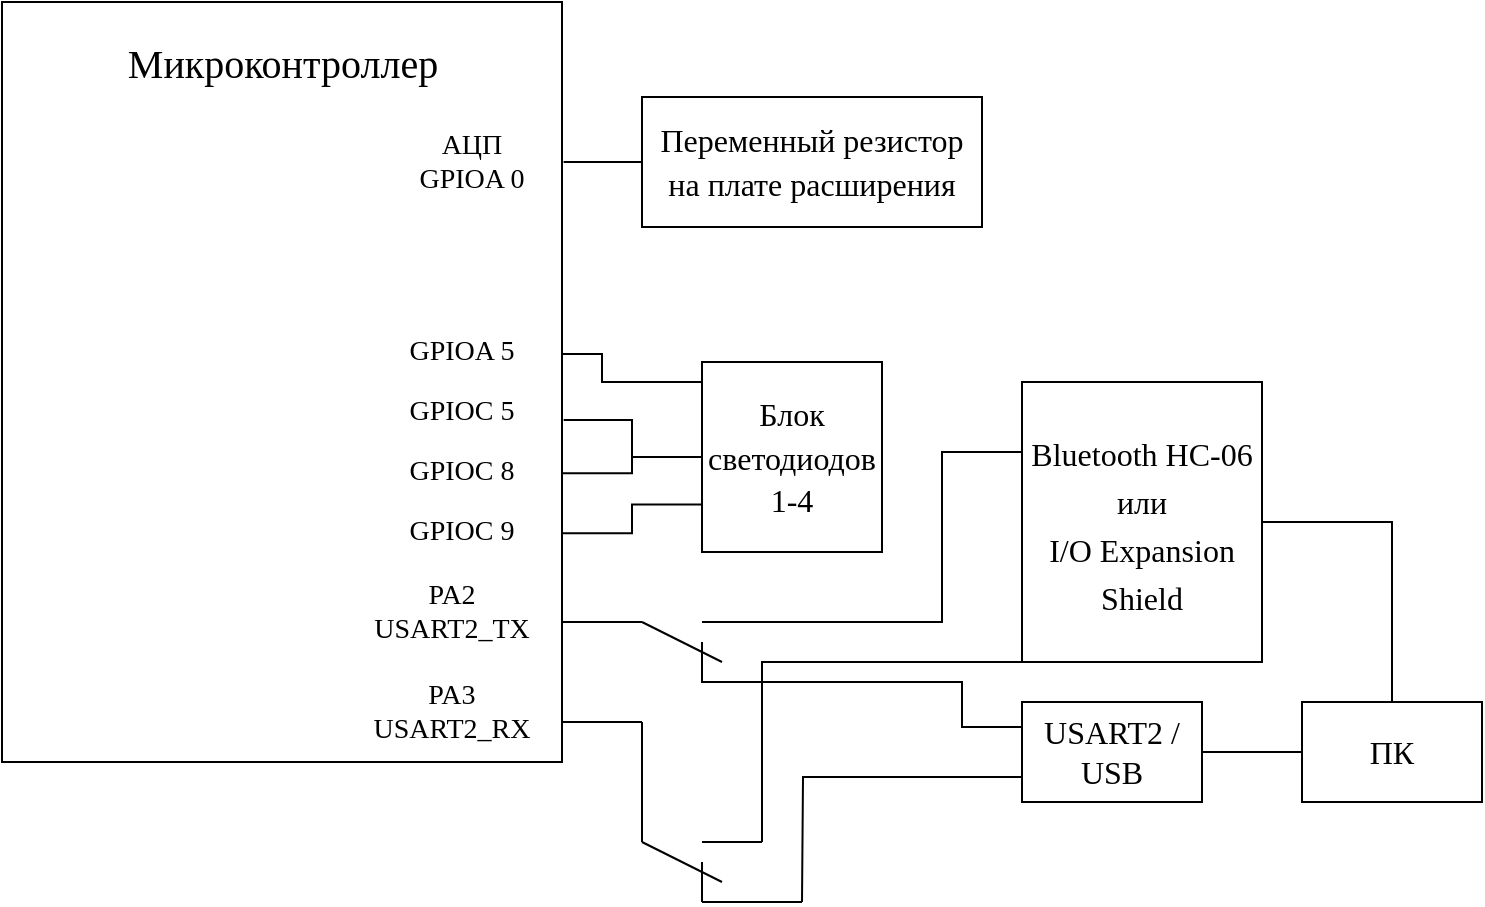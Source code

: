 <mxfile version="15.7.3" type="device"><diagram id="hFSjhOlekP13GbJ64-jI" name="Страница 1"><mxGraphModel dx="1185" dy="721" grid="1" gridSize="10" guides="1" tooltips="1" connect="1" arrows="1" fold="1" page="1" pageScale="1" pageWidth="2336" pageHeight="1654" background="#FFFFFF" math="0" shadow="0"><root><mxCell id="0"/><mxCell id="1" parent="0"/><mxCell id="isjNxBUJ2WsKaxkQVj9g-1" value="" style="rounded=0;whiteSpace=wrap;html=1;" parent="1" vertex="1"><mxGeometry x="500" y="180" width="280" height="380" as="geometry"/></mxCell><mxCell id="Y4q0PpsQWHIhOk-cLsoV-15" style="edgeStyle=orthogonalEdgeStyle;rounded=0;orthogonalLoop=1;jettySize=auto;html=1;exitX=0;exitY=0.25;exitDx=0;exitDy=0;endArrow=none;endFill=0;" parent="1" source="isjNxBUJ2WsKaxkQVj9g-2" edge="1"><mxGeometry relative="1" as="geometry"><mxPoint x="850" y="500" as="targetPoint"/><Array as="points"><mxPoint x="980" y="543"/><mxPoint x="980" y="520"/><mxPoint x="850" y="520"/></Array></mxGeometry></mxCell><mxCell id="Y4q0PpsQWHIhOk-cLsoV-19" style="edgeStyle=orthogonalEdgeStyle;rounded=0;orthogonalLoop=1;jettySize=auto;html=1;exitX=0;exitY=0.75;exitDx=0;exitDy=0;endArrow=none;endFill=0;" parent="1" source="isjNxBUJ2WsKaxkQVj9g-2" edge="1"><mxGeometry relative="1" as="geometry"><mxPoint x="900" y="630" as="targetPoint"/></mxGeometry></mxCell><mxCell id="isjNxBUJ2WsKaxkQVj9g-2" value="&lt;font style=&quot;font-size: 16px&quot;&gt;USART2 /&lt;br&gt;USB&lt;/font&gt;" style="rounded=0;whiteSpace=wrap;html=1;fontFamily=Times New Roman;fontSize=14;" parent="1" vertex="1"><mxGeometry x="1010" y="530" width="90" height="50" as="geometry"/></mxCell><mxCell id="isjNxBUJ2WsKaxkQVj9g-6" style="edgeStyle=orthogonalEdgeStyle;rounded=0;orthogonalLoop=1;jettySize=auto;html=1;exitX=0;exitY=0.5;exitDx=0;exitDy=0;entryX=1;entryY=0.5;entryDx=0;entryDy=0;fontFamily=Times New Roman;fontSize=14;endArrow=none;endFill=0;" parent="1" source="isjNxBUJ2WsKaxkQVj9g-4" target="isjNxBUJ2WsKaxkQVj9g-2" edge="1"><mxGeometry relative="1" as="geometry"/></mxCell><mxCell id="Y4q0PpsQWHIhOk-cLsoV-3" style="edgeStyle=orthogonalEdgeStyle;rounded=0;orthogonalLoop=1;jettySize=auto;html=1;exitX=0.5;exitY=0;exitDx=0;exitDy=0;entryX=1;entryY=0.5;entryDx=0;entryDy=0;endArrow=none;endFill=0;" parent="1" source="isjNxBUJ2WsKaxkQVj9g-4" target="1OIg5kXNgHX62-mGDWow-1" edge="1"><mxGeometry relative="1" as="geometry"/></mxCell><mxCell id="isjNxBUJ2WsKaxkQVj9g-4" value="&lt;font style=&quot;font-size: 16px&quot;&gt;ПК&lt;/font&gt;" style="rounded=0;whiteSpace=wrap;html=1;fontFamily=Times New Roman;fontSize=14;" parent="1" vertex="1"><mxGeometry x="1150" y="530" width="90" height="50" as="geometry"/></mxCell><mxCell id="isjNxBUJ2WsKaxkQVj9g-7" value="PA2&lt;br&gt;USART2_TX" style="text;html=1;strokeColor=none;fillColor=none;align=center;verticalAlign=middle;whiteSpace=wrap;rounded=0;fontFamily=Times New Roman;fontSize=14;" parent="1" vertex="1"><mxGeometry x="680" y="470" width="90" height="30" as="geometry"/></mxCell><mxCell id="isjNxBUJ2WsKaxkQVj9g-8" value="PA3&lt;br&gt;USART2_RX" style="text;html=1;strokeColor=none;fillColor=none;align=center;verticalAlign=middle;whiteSpace=wrap;rounded=0;fontFamily=Times New Roman;fontSize=14;" parent="1" vertex="1"><mxGeometry x="680" y="520" width="90" height="30" as="geometry"/></mxCell><mxCell id="isjNxBUJ2WsKaxkQVj9g-10" value="&lt;font style=&quot;font-size: 20px&quot;&gt;Микроконтроллер&lt;/font&gt;" style="text;html=1;strokeColor=none;fillColor=none;align=center;verticalAlign=middle;whiteSpace=wrap;rounded=0;fontFamily=Times New Roman;fontSize=14;" parent="1" vertex="1"><mxGeometry x="558.75" y="200" width="162.5" height="20" as="geometry"/></mxCell><mxCell id="isjNxBUJ2WsKaxkQVj9g-29" style="edgeStyle=orthogonalEdgeStyle;rounded=0;orthogonalLoop=1;jettySize=auto;html=1;exitX=0;exitY=0.5;exitDx=0;exitDy=0;entryX=1.003;entryY=0.21;entryDx=0;entryDy=0;entryPerimeter=0;fontFamily=Times New Roman;fontSize=20;endArrow=none;endFill=0;" parent="1" target="isjNxBUJ2WsKaxkQVj9g-1" edge="1"><mxGeometry relative="1" as="geometry"><mxPoint x="820" y="260.0" as="sourcePoint"/></mxGeometry></mxCell><mxCell id="isjNxBUJ2WsKaxkQVj9g-12" value="&lt;font style=&quot;font-size: 16px&quot;&gt;Переменный резистор на плате расширения&lt;/font&gt;" style="rounded=0;whiteSpace=wrap;html=1;fontFamily=Times New Roman;fontSize=18;" parent="1" vertex="1"><mxGeometry x="820" y="227.5" width="170" height="65" as="geometry"/></mxCell><mxCell id="isjNxBUJ2WsKaxkQVj9g-22" style="edgeStyle=orthogonalEdgeStyle;rounded=0;orthogonalLoop=1;jettySize=auto;html=1;exitX=0;exitY=0.25;exitDx=0;exitDy=0;fontFamily=Times New Roman;fontSize=20;endArrow=none;endFill=0;" parent="1" source="isjNxBUJ2WsKaxkQVj9g-16" edge="1"><mxGeometry relative="1" as="geometry"><mxPoint x="780" y="356" as="targetPoint"/><Array as="points"><mxPoint x="850" y="370"/><mxPoint x="800" y="370"/><mxPoint x="800" y="356"/></Array></mxGeometry></mxCell><mxCell id="isjNxBUJ2WsKaxkQVj9g-23" style="edgeStyle=orthogonalEdgeStyle;rounded=0;orthogonalLoop=1;jettySize=auto;html=1;exitX=0;exitY=0.5;exitDx=0;exitDy=0;entryX=1.003;entryY=0.55;entryDx=0;entryDy=0;entryPerimeter=0;fontFamily=Times New Roman;fontSize=20;endArrow=none;endFill=0;" parent="1" source="isjNxBUJ2WsKaxkQVj9g-16" target="isjNxBUJ2WsKaxkQVj9g-1" edge="1"><mxGeometry relative="1" as="geometry"/></mxCell><mxCell id="isjNxBUJ2WsKaxkQVj9g-24" style="edgeStyle=orthogonalEdgeStyle;rounded=0;orthogonalLoop=1;jettySize=auto;html=1;exitX=0;exitY=0.5;exitDx=0;exitDy=0;entryX=1;entryY=0.62;entryDx=0;entryDy=0;entryPerimeter=0;fontFamily=Times New Roman;fontSize=20;endArrow=none;endFill=0;" parent="1" source="isjNxBUJ2WsKaxkQVj9g-16" target="isjNxBUJ2WsKaxkQVj9g-1" edge="1"><mxGeometry relative="1" as="geometry"/></mxCell><mxCell id="isjNxBUJ2WsKaxkQVj9g-25" style="edgeStyle=orthogonalEdgeStyle;rounded=0;orthogonalLoop=1;jettySize=auto;html=1;exitX=0;exitY=0.75;exitDx=0;exitDy=0;entryX=1;entryY=0.699;entryDx=0;entryDy=0;entryPerimeter=0;fontFamily=Times New Roman;fontSize=20;endArrow=none;endFill=0;" parent="1" source="isjNxBUJ2WsKaxkQVj9g-16" target="isjNxBUJ2WsKaxkQVj9g-1" edge="1"><mxGeometry relative="1" as="geometry"/></mxCell><mxCell id="isjNxBUJ2WsKaxkQVj9g-16" value="&lt;font style=&quot;font-size: 16px&quot;&gt;Блок светодиодов 1-4&lt;/font&gt;" style="rounded=0;whiteSpace=wrap;html=1;fontFamily=Times New Roman;fontSize=18;" parent="1" vertex="1"><mxGeometry x="850" y="360" width="90" height="95" as="geometry"/></mxCell><mxCell id="isjNxBUJ2WsKaxkQVj9g-17" value="GPIOA 5" style="text;html=1;strokeColor=none;fillColor=none;align=center;verticalAlign=middle;whiteSpace=wrap;rounded=0;fontFamily=Times New Roman;fontSize=14;" parent="1" vertex="1"><mxGeometry x="695" y="340" width="70" height="30" as="geometry"/></mxCell><mxCell id="isjNxBUJ2WsKaxkQVj9g-18" value="GPIOC 5" style="text;html=1;strokeColor=none;fillColor=none;align=center;verticalAlign=middle;whiteSpace=wrap;rounded=0;fontFamily=Times New Roman;fontSize=14;" parent="1" vertex="1"><mxGeometry x="695" y="370" width="70" height="30" as="geometry"/></mxCell><mxCell id="isjNxBUJ2WsKaxkQVj9g-19" value="GPIOC 8" style="text;html=1;strokeColor=none;fillColor=none;align=center;verticalAlign=middle;whiteSpace=wrap;rounded=0;fontFamily=Times New Roman;fontSize=14;" parent="1" vertex="1"><mxGeometry x="695" y="400" width="70" height="30" as="geometry"/></mxCell><mxCell id="isjNxBUJ2WsKaxkQVj9g-20" value="GPIOC 9" style="text;html=1;strokeColor=none;fillColor=none;align=center;verticalAlign=middle;whiteSpace=wrap;rounded=0;fontFamily=Times New Roman;fontSize=14;" parent="1" vertex="1"><mxGeometry x="700" y="430" width="60" height="30" as="geometry"/></mxCell><mxCell id="Y4q0PpsQWHIhOk-cLsoV-13" style="edgeStyle=orthogonalEdgeStyle;rounded=0;orthogonalLoop=1;jettySize=auto;html=1;exitX=0;exitY=0.25;exitDx=0;exitDy=0;endArrow=none;endFill=0;" parent="1" source="1OIg5kXNgHX62-mGDWow-1" edge="1"><mxGeometry relative="1" as="geometry"><mxPoint x="850" y="490" as="targetPoint"/><Array as="points"><mxPoint x="970" y="405"/><mxPoint x="970" y="490"/></Array></mxGeometry></mxCell><mxCell id="Y4q0PpsQWHIhOk-cLsoV-16" style="edgeStyle=orthogonalEdgeStyle;rounded=0;orthogonalLoop=1;jettySize=auto;html=1;exitX=0;exitY=0.75;exitDx=0;exitDy=0;endArrow=none;endFill=0;" parent="1" source="1OIg5kXNgHX62-mGDWow-1" edge="1"><mxGeometry relative="1" as="geometry"><mxPoint x="880" y="600" as="targetPoint"/><Array as="points"><mxPoint x="1010" y="510"/><mxPoint x="880" y="510"/></Array></mxGeometry></mxCell><mxCell id="1OIg5kXNgHX62-mGDWow-1" value="&lt;font style=&quot;font-size: 16px&quot;&gt;Bluetooth HC-06&lt;br&gt;или&lt;br&gt;I/O Expansion Shield&lt;/font&gt;" style="rounded=0;whiteSpace=wrap;html=1;fontFamily=Times New Roman;fontSize=20;" parent="1" vertex="1"><mxGeometry x="1010" y="370" width="120" height="140" as="geometry"/></mxCell><mxCell id="1OIg5kXNgHX62-mGDWow-3" value="АЦП&lt;br&gt;GPIOA 0" style="text;html=1;strokeColor=none;fillColor=none;align=center;verticalAlign=middle;whiteSpace=wrap;rounded=0;fontFamily=Times New Roman;fontSize=14;" parent="1" vertex="1"><mxGeometry x="700" y="245" width="70" height="30" as="geometry"/></mxCell><mxCell id="Y4q0PpsQWHIhOk-cLsoV-1" value="" style="endArrow=none;html=1;rounded=0;" parent="1" edge="1"><mxGeometry width="50" height="50" relative="1" as="geometry"><mxPoint x="780" y="490" as="sourcePoint"/><mxPoint x="820" y="490" as="targetPoint"/></mxGeometry></mxCell><mxCell id="Y4q0PpsQWHIhOk-cLsoV-14" value="" style="endArrow=none;html=1;rounded=0;" parent="1" edge="1"><mxGeometry width="50" height="50" relative="1" as="geometry"><mxPoint x="820" y="490" as="sourcePoint"/><mxPoint x="860" y="510" as="targetPoint"/></mxGeometry></mxCell><mxCell id="Y4q0PpsQWHIhOk-cLsoV-17" value="" style="endArrow=none;html=1;rounded=0;" parent="1" edge="1"><mxGeometry width="50" height="50" relative="1" as="geometry"><mxPoint x="850" y="600" as="sourcePoint"/><mxPoint x="880" y="600" as="targetPoint"/></mxGeometry></mxCell><mxCell id="Y4q0PpsQWHIhOk-cLsoV-20" value="" style="endArrow=none;html=1;rounded=0;" parent="1" edge="1"><mxGeometry width="50" height="50" relative="1" as="geometry"><mxPoint x="850" y="630" as="sourcePoint"/><mxPoint x="900" y="630" as="targetPoint"/></mxGeometry></mxCell><mxCell id="Y4q0PpsQWHIhOk-cLsoV-21" value="" style="endArrow=none;html=1;rounded=0;" parent="1" edge="1"><mxGeometry width="50" height="50" relative="1" as="geometry"><mxPoint x="780" y="540" as="sourcePoint"/><mxPoint x="820" y="540" as="targetPoint"/></mxGeometry></mxCell><mxCell id="Y4q0PpsQWHIhOk-cLsoV-22" value="" style="endArrow=none;html=1;rounded=0;" parent="1" edge="1"><mxGeometry width="50" height="50" relative="1" as="geometry"><mxPoint x="820" y="540" as="sourcePoint"/><mxPoint x="820" y="600" as="targetPoint"/></mxGeometry></mxCell><mxCell id="Y4q0PpsQWHIhOk-cLsoV-24" value="" style="endArrow=none;html=1;rounded=0;" parent="1" edge="1"><mxGeometry width="50" height="50" relative="1" as="geometry"><mxPoint x="850" y="610" as="sourcePoint"/><mxPoint x="850" y="630" as="targetPoint"/></mxGeometry></mxCell><mxCell id="Y4q0PpsQWHIhOk-cLsoV-25" value="" style="endArrow=none;html=1;rounded=0;" parent="1" edge="1"><mxGeometry width="50" height="50" relative="1" as="geometry"><mxPoint x="820" y="600" as="sourcePoint"/><mxPoint x="860" y="620" as="targetPoint"/></mxGeometry></mxCell></root></mxGraphModel></diagram></mxfile>